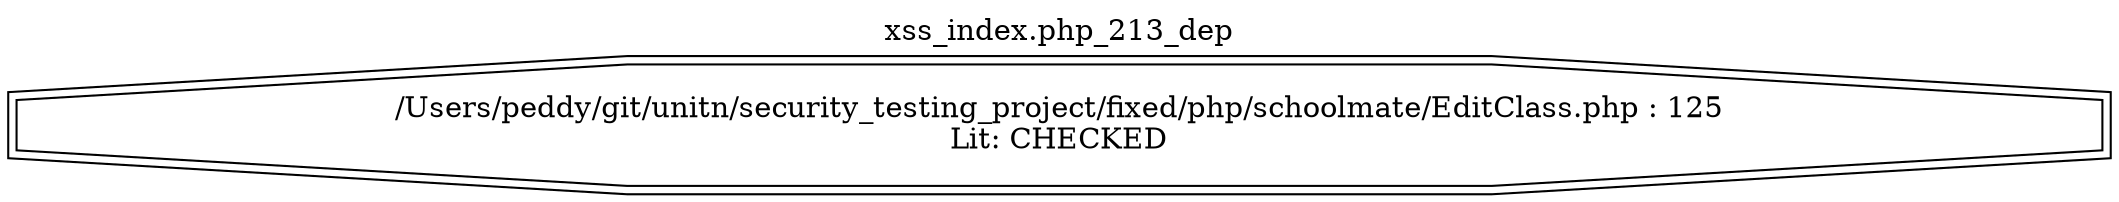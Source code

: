 digraph cfg {
  label="xss_index.php_213_dep";
  labelloc=t;
  n1 [shape=doubleoctagon, label="/Users/peddy/git/unitn/security_testing_project/fixed/php/schoolmate/EditClass.php : 125\nLit: CHECKED\n"];
}
